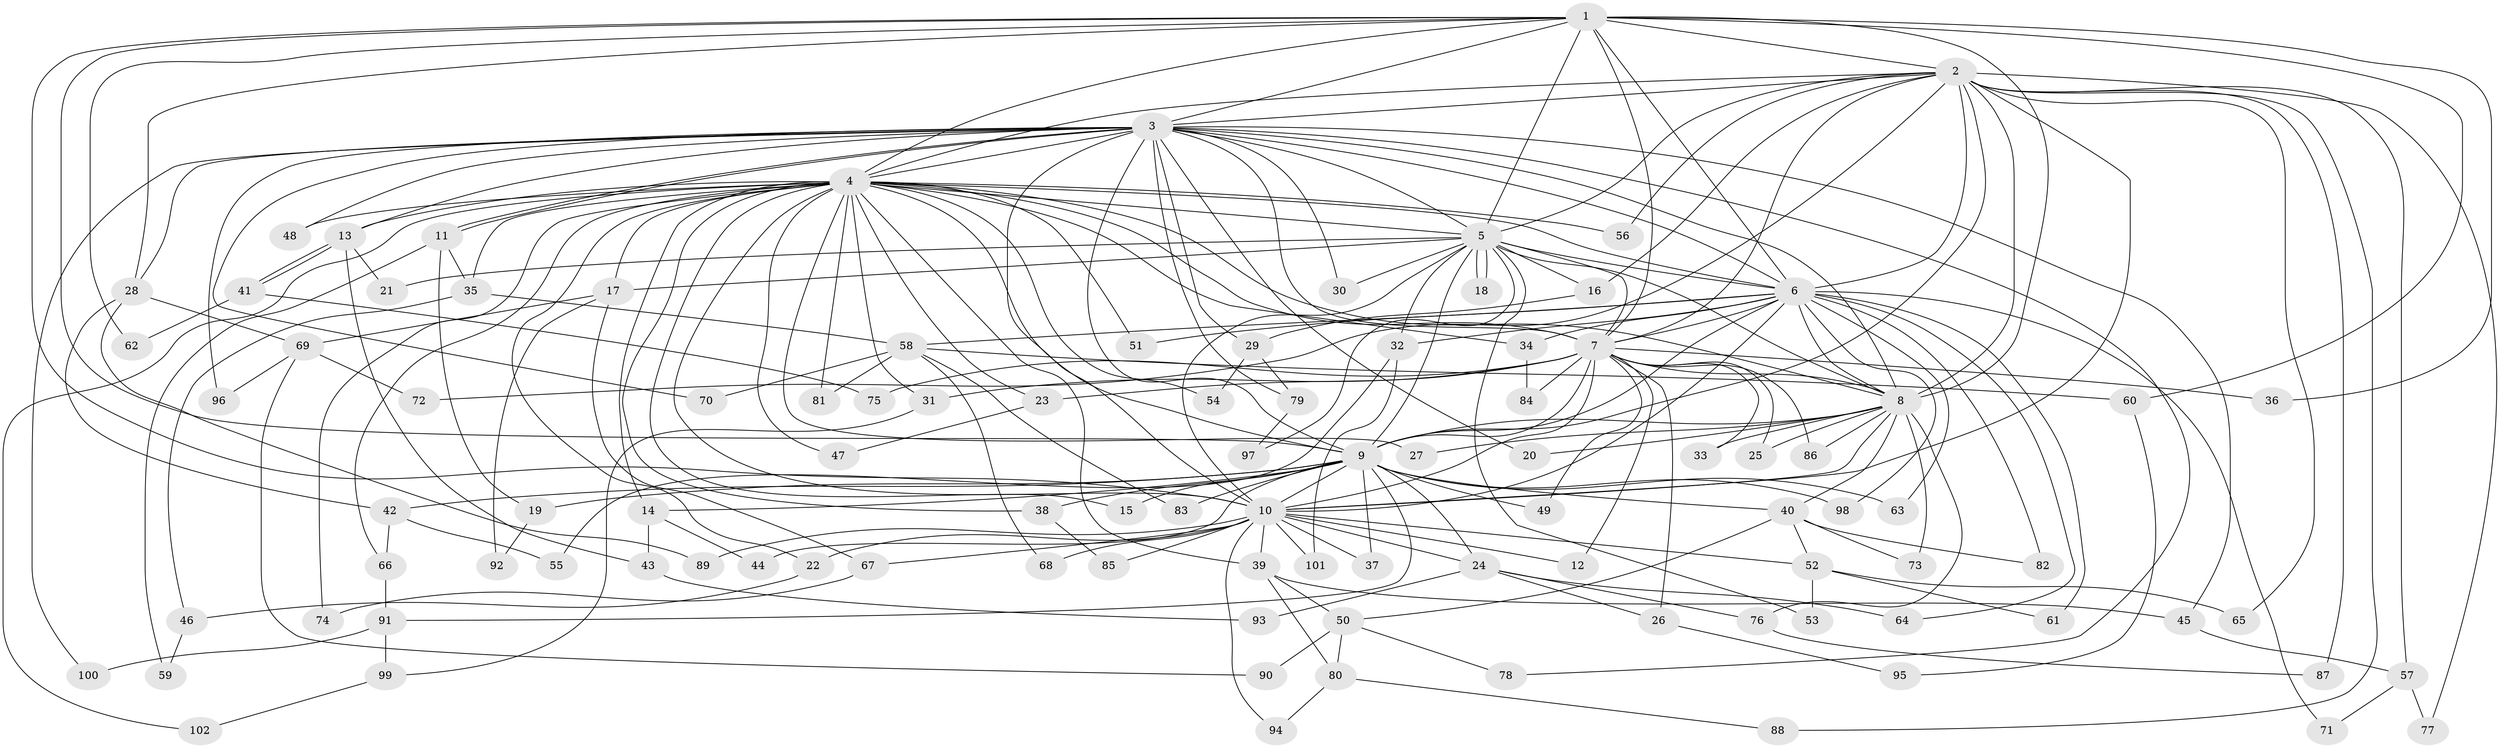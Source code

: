 // Generated by graph-tools (version 1.1) at 2025/11/02/27/25 16:11:05]
// undirected, 102 vertices, 229 edges
graph export_dot {
graph [start="1"]
  node [color=gray90,style=filled];
  1;
  2;
  3;
  4;
  5;
  6;
  7;
  8;
  9;
  10;
  11;
  12;
  13;
  14;
  15;
  16;
  17;
  18;
  19;
  20;
  21;
  22;
  23;
  24;
  25;
  26;
  27;
  28;
  29;
  30;
  31;
  32;
  33;
  34;
  35;
  36;
  37;
  38;
  39;
  40;
  41;
  42;
  43;
  44;
  45;
  46;
  47;
  48;
  49;
  50;
  51;
  52;
  53;
  54;
  55;
  56;
  57;
  58;
  59;
  60;
  61;
  62;
  63;
  64;
  65;
  66;
  67;
  68;
  69;
  70;
  71;
  72;
  73;
  74;
  75;
  76;
  77;
  78;
  79;
  80;
  81;
  82;
  83;
  84;
  85;
  86;
  87;
  88;
  89;
  90;
  91;
  92;
  93;
  94;
  95;
  96;
  97;
  98;
  99;
  100;
  101;
  102;
  1 -- 2;
  1 -- 3;
  1 -- 4;
  1 -- 5;
  1 -- 6;
  1 -- 7;
  1 -- 8;
  1 -- 9;
  1 -- 10;
  1 -- 28;
  1 -- 36;
  1 -- 60;
  1 -- 62;
  2 -- 3;
  2 -- 4;
  2 -- 5;
  2 -- 6;
  2 -- 7;
  2 -- 8;
  2 -- 9;
  2 -- 10;
  2 -- 16;
  2 -- 56;
  2 -- 57;
  2 -- 65;
  2 -- 72;
  2 -- 77;
  2 -- 87;
  2 -- 88;
  3 -- 4;
  3 -- 5;
  3 -- 6;
  3 -- 7;
  3 -- 8;
  3 -- 9;
  3 -- 10;
  3 -- 11;
  3 -- 11;
  3 -- 13;
  3 -- 20;
  3 -- 28;
  3 -- 29;
  3 -- 30;
  3 -- 45;
  3 -- 48;
  3 -- 70;
  3 -- 78;
  3 -- 79;
  3 -- 96;
  3 -- 100;
  4 -- 5;
  4 -- 6;
  4 -- 7;
  4 -- 8;
  4 -- 9;
  4 -- 10;
  4 -- 13;
  4 -- 14;
  4 -- 15;
  4 -- 17;
  4 -- 22;
  4 -- 23;
  4 -- 27;
  4 -- 31;
  4 -- 34;
  4 -- 35;
  4 -- 38;
  4 -- 39;
  4 -- 47;
  4 -- 48;
  4 -- 51;
  4 -- 54;
  4 -- 56;
  4 -- 66;
  4 -- 74;
  4 -- 81;
  4 -- 102;
  5 -- 6;
  5 -- 7;
  5 -- 8;
  5 -- 9;
  5 -- 10;
  5 -- 16;
  5 -- 17;
  5 -- 18;
  5 -- 18;
  5 -- 21;
  5 -- 30;
  5 -- 32;
  5 -- 53;
  5 -- 97;
  6 -- 7;
  6 -- 8;
  6 -- 9;
  6 -- 10;
  6 -- 32;
  6 -- 34;
  6 -- 51;
  6 -- 58;
  6 -- 61;
  6 -- 63;
  6 -- 64;
  6 -- 71;
  6 -- 82;
  6 -- 98;
  7 -- 8;
  7 -- 9;
  7 -- 10;
  7 -- 12;
  7 -- 23;
  7 -- 25;
  7 -- 26;
  7 -- 31;
  7 -- 33;
  7 -- 36;
  7 -- 49;
  7 -- 75;
  7 -- 84;
  7 -- 86;
  8 -- 9;
  8 -- 10;
  8 -- 20;
  8 -- 25;
  8 -- 27;
  8 -- 33;
  8 -- 40;
  8 -- 73;
  8 -- 76;
  8 -- 86;
  9 -- 10;
  9 -- 14;
  9 -- 15;
  9 -- 19;
  9 -- 24;
  9 -- 37;
  9 -- 38;
  9 -- 40;
  9 -- 42;
  9 -- 44;
  9 -- 49;
  9 -- 63;
  9 -- 83;
  9 -- 91;
  9 -- 98;
  10 -- 12;
  10 -- 22;
  10 -- 24;
  10 -- 37;
  10 -- 39;
  10 -- 52;
  10 -- 67;
  10 -- 68;
  10 -- 85;
  10 -- 89;
  10 -- 94;
  10 -- 101;
  11 -- 19;
  11 -- 35;
  11 -- 59;
  13 -- 21;
  13 -- 41;
  13 -- 41;
  13 -- 43;
  14 -- 43;
  14 -- 44;
  16 -- 29;
  17 -- 67;
  17 -- 69;
  17 -- 92;
  19 -- 92;
  22 -- 46;
  23 -- 47;
  24 -- 26;
  24 -- 64;
  24 -- 76;
  24 -- 93;
  26 -- 95;
  28 -- 42;
  28 -- 69;
  28 -- 89;
  29 -- 54;
  29 -- 79;
  31 -- 99;
  32 -- 55;
  32 -- 101;
  34 -- 84;
  35 -- 46;
  35 -- 58;
  38 -- 85;
  39 -- 45;
  39 -- 50;
  39 -- 80;
  40 -- 50;
  40 -- 52;
  40 -- 73;
  40 -- 82;
  41 -- 62;
  41 -- 75;
  42 -- 55;
  42 -- 66;
  43 -- 93;
  45 -- 57;
  46 -- 59;
  50 -- 78;
  50 -- 80;
  50 -- 90;
  52 -- 53;
  52 -- 61;
  52 -- 65;
  57 -- 71;
  57 -- 77;
  58 -- 60;
  58 -- 68;
  58 -- 70;
  58 -- 81;
  58 -- 83;
  60 -- 95;
  66 -- 91;
  67 -- 74;
  69 -- 72;
  69 -- 90;
  69 -- 96;
  76 -- 87;
  79 -- 97;
  80 -- 88;
  80 -- 94;
  91 -- 99;
  91 -- 100;
  99 -- 102;
}

